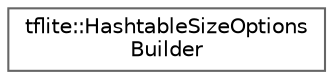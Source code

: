 digraph "Graphical Class Hierarchy"
{
 // LATEX_PDF_SIZE
  bgcolor="transparent";
  edge [fontname=Helvetica,fontsize=10,labelfontname=Helvetica,labelfontsize=10];
  node [fontname=Helvetica,fontsize=10,shape=box,height=0.2,width=0.4];
  rankdir="LR";
  Node0 [id="Node000000",label="tflite::HashtableSizeOptions\lBuilder",height=0.2,width=0.4,color="grey40", fillcolor="white", style="filled",URL="$structtflite_1_1_hashtable_size_options_builder.html",tooltip=" "];
}
